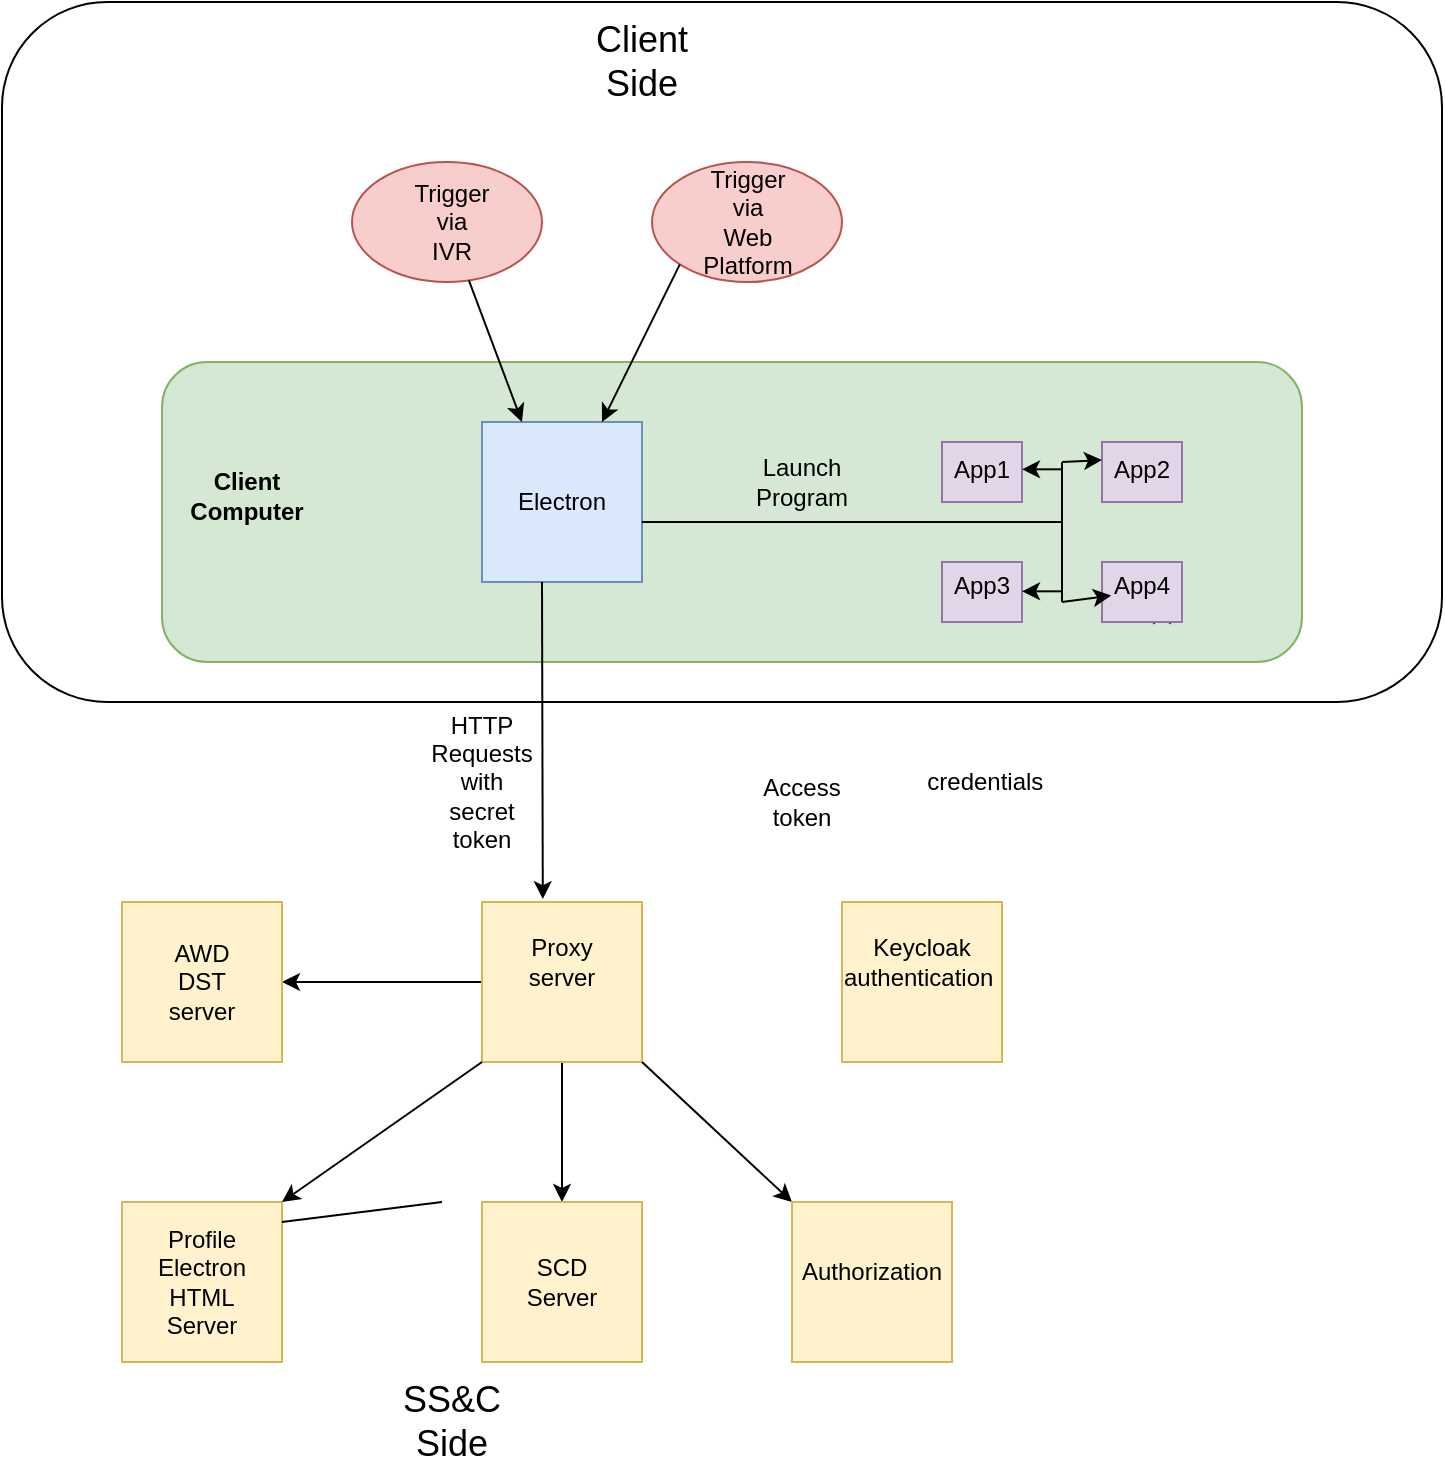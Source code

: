 <mxfile version="13.7.3" type="device"><diagram id="HDKPWPDtkK6iDPYPs2M5" name="Page-1"><mxGraphModel dx="1422" dy="1844" grid="1" gridSize="10" guides="1" tooltips="1" connect="1" arrows="1" fold="1" page="1" pageScale="1" pageWidth="850" pageHeight="1100" math="0" shadow="0"><root><mxCell id="0"/><mxCell id="1" parent="0"/><mxCell id="BuHNSvVDt8pBy_iFUTU8-83" value="" style="rounded=1;whiteSpace=wrap;html=1;fontSize=18;" vertex="1" parent="1"><mxGeometry x="120" y="-10" width="720" height="350" as="geometry"/></mxCell><mxCell id="BuHNSvVDt8pBy_iFUTU8-81" value="" style="rounded=1;whiteSpace=wrap;html=1;fontSize=18;fillColor=#d5e8d4;strokeColor=#82b366;" vertex="1" parent="1"><mxGeometry x="200" y="170" width="570" height="150" as="geometry"/></mxCell><mxCell id="BuHNSvVDt8pBy_iFUTU8-25" value="" style="ellipse;whiteSpace=wrap;html=1;fillColor=#f8cecc;strokeColor=#b85450;" vertex="1" parent="1"><mxGeometry x="445" y="70" width="95" height="60" as="geometry"/></mxCell><mxCell id="fn7Tz4UXbutvwsO9UXYx-1" value="" style="whiteSpace=wrap;html=1;aspect=fixed;fillColor=#dae8fc;strokeColor=#6c8ebf;" parent="1" vertex="1"><mxGeometry x="360" y="200" width="80" height="80" as="geometry"/></mxCell><mxCell id="fn7Tz4UXbutvwsO9UXYx-2" value="" style="whiteSpace=wrap;html=1;aspect=fixed;fillColor=#fff2cc;strokeColor=#d6b656;" parent="1" vertex="1"><mxGeometry x="540" y="440" width="80" height="80" as="geometry"/></mxCell><mxCell id="fn7Tz4UXbutvwsO9UXYx-6" value="" style="ellipse;whiteSpace=wrap;html=1;fillColor=#f8cecc;strokeColor=#b85450;" parent="1" vertex="1"><mxGeometry x="295" y="70" width="95" height="60" as="geometry"/></mxCell><mxCell id="fn7Tz4UXbutvwsO9UXYx-8" value="Electron" style="text;html=1;strokeColor=none;fillColor=none;align=center;verticalAlign=middle;whiteSpace=wrap;rounded=0;" parent="1" vertex="1"><mxGeometry x="380" y="230" width="40" height="20" as="geometry"/></mxCell><mxCell id="fn7Tz4UXbutvwsO9UXYx-16" value="Keycloak&lt;br&gt;authentication&amp;nbsp;" style="text;html=1;strokeColor=none;fillColor=none;align=center;verticalAlign=middle;whiteSpace=wrap;rounded=0;" parent="1" vertex="1"><mxGeometry x="555" y="445" width="50" height="50" as="geometry"/></mxCell><mxCell id="fn7Tz4UXbutvwsO9UXYx-19" value="Trigger via&lt;br&gt;IVR" style="text;html=1;strokeColor=none;fillColor=none;align=center;verticalAlign=middle;whiteSpace=wrap;rounded=0;" parent="1" vertex="1"><mxGeometry x="320" y="90" width="50" height="20" as="geometry"/></mxCell><mxCell id="fn7Tz4UXbutvwsO9UXYx-21" value="&amp;nbsp;credentials" style="text;html=1;strokeColor=none;fillColor=none;align=center;verticalAlign=middle;whiteSpace=wrap;rounded=0;" parent="1" vertex="1"><mxGeometry x="590" y="370" width="40" height="20" as="geometry"/></mxCell><mxCell id="fn7Tz4UXbutvwsO9UXYx-25" value="Access token" style="text;html=1;strokeColor=none;fillColor=none;align=center;verticalAlign=middle;whiteSpace=wrap;rounded=0;" parent="1" vertex="1"><mxGeometry x="500" y="380" width="40" height="20" as="geometry"/></mxCell><mxCell id="fn7Tz4UXbutvwsO9UXYx-32" value="" style="edgeStyle=orthogonalEdgeStyle;rounded=0;orthogonalLoop=1;jettySize=auto;html=1;" parent="1" source="fn7Tz4UXbutvwsO9UXYx-26" target="fn7Tz4UXbutvwsO9UXYx-31" edge="1"><mxGeometry relative="1" as="geometry"/></mxCell><mxCell id="fn7Tz4UXbutvwsO9UXYx-37" value="" style="edgeStyle=orthogonalEdgeStyle;rounded=0;orthogonalLoop=1;jettySize=auto;html=1;" parent="1" source="fn7Tz4UXbutvwsO9UXYx-26" target="fn7Tz4UXbutvwsO9UXYx-36" edge="1"><mxGeometry relative="1" as="geometry"/></mxCell><mxCell id="fn7Tz4UXbutvwsO9UXYx-26" value="" style="whiteSpace=wrap;html=1;aspect=fixed;fillColor=#fff2cc;strokeColor=#d6b656;" parent="1" vertex="1"><mxGeometry x="360" y="440" width="80" height="80" as="geometry"/></mxCell><mxCell id="fn7Tz4UXbutvwsO9UXYx-28" value="Proxy server" style="text;html=1;strokeColor=none;fillColor=none;align=center;verticalAlign=middle;whiteSpace=wrap;rounded=0;" parent="1" vertex="1"><mxGeometry x="380" y="460" width="40" height="20" as="geometry"/></mxCell><mxCell id="fn7Tz4UXbutvwsO9UXYx-29" value="" style="whiteSpace=wrap;html=1;aspect=fixed;fillColor=#fff2cc;strokeColor=#d6b656;" parent="1" vertex="1"><mxGeometry x="180" y="590" width="80" height="80" as="geometry"/></mxCell><mxCell id="BuHNSvVDt8pBy_iFUTU8-84" style="edgeStyle=orthogonalEdgeStyle;rounded=0;orthogonalLoop=1;jettySize=auto;html=1;exitX=0.75;exitY=1;exitDx=0;exitDy=0;entryX=1.134;entryY=0.823;entryDx=0;entryDy=0;entryPerimeter=0;fontSize=18;" edge="1" parent="1" source="fn7Tz4UXbutvwsO9UXYx-31" target="fn7Tz4UXbutvwsO9UXYx-34"><mxGeometry relative="1" as="geometry"/></mxCell><mxCell id="fn7Tz4UXbutvwsO9UXYx-31" value="" style="whiteSpace=wrap;html=1;aspect=fixed;fillColor=#fff2cc;strokeColor=#d6b656;" parent="1" vertex="1"><mxGeometry x="360" y="590" width="80" height="80" as="geometry"/></mxCell><mxCell id="fn7Tz4UXbutvwsO9UXYx-34" value="SCD Server" style="text;html=1;strokeColor=none;fillColor=none;align=center;verticalAlign=middle;whiteSpace=wrap;rounded=0;" parent="1" vertex="1"><mxGeometry x="380" y="620" width="40" height="20" as="geometry"/></mxCell><mxCell id="fn7Tz4UXbutvwsO9UXYx-35" value="Profile Electron HTML Server" style="text;html=1;strokeColor=none;fillColor=none;align=center;verticalAlign=middle;whiteSpace=wrap;rounded=0;" parent="1" vertex="1"><mxGeometry x="200" y="620" width="40" height="20" as="geometry"/></mxCell><mxCell id="fn7Tz4UXbutvwsO9UXYx-36" value="" style="whiteSpace=wrap;html=1;aspect=fixed;fillColor=#fff2cc;strokeColor=#d6b656;" parent="1" vertex="1"><mxGeometry x="180" y="440" width="80" height="80" as="geometry"/></mxCell><mxCell id="fn7Tz4UXbutvwsO9UXYx-38" value="AWD DST server" style="text;html=1;strokeColor=none;fillColor=none;align=center;verticalAlign=middle;whiteSpace=wrap;rounded=0;" parent="1" vertex="1"><mxGeometry x="200" y="470" width="40" height="20" as="geometry"/></mxCell><mxCell id="fn7Tz4UXbutvwsO9UXYx-43" value="Client Side" style="text;html=1;strokeColor=none;fillColor=none;align=center;verticalAlign=middle;whiteSpace=wrap;rounded=0;fontSize=18;" parent="1" vertex="1"><mxGeometry x="420" y="10" width="40" height="20" as="geometry"/></mxCell><mxCell id="fn7Tz4UXbutvwsO9UXYx-49" value="Client Computer" style="text;html=1;strokeColor=none;fillColor=none;align=center;verticalAlign=middle;whiteSpace=wrap;rounded=0;fontStyle=1" parent="1" vertex="1"><mxGeometry x="215" y="214" width="55" height="46" as="geometry"/></mxCell><mxCell id="BuHNSvVDt8pBy_iFUTU8-23" value="Trigger&lt;br&gt;via&lt;br&gt;Web Platform" style="text;html=1;strokeColor=none;fillColor=none;align=center;verticalAlign=middle;whiteSpace=wrap;rounded=0;" vertex="1" parent="1"><mxGeometry x="472.5" y="90" width="40" height="20" as="geometry"/></mxCell><mxCell id="BuHNSvVDt8pBy_iFUTU8-24" value="" style="endArrow=classic;html=1;entryX=0.25;entryY=0;entryDx=0;entryDy=0;" edge="1" parent="1" source="fn7Tz4UXbutvwsO9UXYx-6" target="fn7Tz4UXbutvwsO9UXYx-1"><mxGeometry width="50" height="50" relative="1" as="geometry"><mxPoint x="315" y="230" as="sourcePoint"/><mxPoint x="255" y="180" as="targetPoint"/></mxGeometry></mxCell><mxCell id="BuHNSvVDt8pBy_iFUTU8-28" value="" style="endArrow=classic;html=1;exitX=0;exitY=1;exitDx=0;exitDy=0;entryX=0.75;entryY=0;entryDx=0;entryDy=0;" edge="1" parent="1" source="BuHNSvVDt8pBy_iFUTU8-25" target="fn7Tz4UXbutvwsO9UXYx-1"><mxGeometry width="50" height="50" relative="1" as="geometry"><mxPoint x="470" y="190" as="sourcePoint"/><mxPoint x="400" y="180" as="targetPoint"/></mxGeometry></mxCell><mxCell id="BuHNSvVDt8pBy_iFUTU8-29" value="Launch&lt;br&gt;Program" style="text;html=1;strokeColor=none;fillColor=none;align=center;verticalAlign=middle;whiteSpace=wrap;rounded=0;" vertex="1" parent="1"><mxGeometry x="500" y="220" width="40" height="20" as="geometry"/></mxCell><mxCell id="BuHNSvVDt8pBy_iFUTU8-34" value="" style="rounded=0;whiteSpace=wrap;html=1;fillColor=#e1d5e7;strokeColor=#9673a6;" vertex="1" parent="1"><mxGeometry x="590" y="210" width="40" height="30" as="geometry"/></mxCell><mxCell id="BuHNSvVDt8pBy_iFUTU8-35" value="App1" style="text;html=1;strokeColor=none;fillColor=none;align=center;verticalAlign=middle;whiteSpace=wrap;rounded=0;" vertex="1" parent="1"><mxGeometry x="590" y="214" width="40" height="20" as="geometry"/></mxCell><mxCell id="BuHNSvVDt8pBy_iFUTU8-41" value="" style="rounded=0;whiteSpace=wrap;html=1;fillColor=#e1d5e7;strokeColor=#9673a6;" vertex="1" parent="1"><mxGeometry x="670" y="210" width="40" height="30" as="geometry"/></mxCell><mxCell id="BuHNSvVDt8pBy_iFUTU8-43" value="App2" style="text;html=1;strokeColor=none;fillColor=none;align=center;verticalAlign=middle;whiteSpace=wrap;rounded=0;" vertex="1" parent="1"><mxGeometry x="670" y="214" width="40" height="20" as="geometry"/></mxCell><mxCell id="BuHNSvVDt8pBy_iFUTU8-49" value="" style="rounded=0;whiteSpace=wrap;html=1;fillColor=#e1d5e7;strokeColor=#9673a6;" vertex="1" parent="1"><mxGeometry x="590" y="270" width="40" height="30" as="geometry"/></mxCell><mxCell id="BuHNSvVDt8pBy_iFUTU8-54" style="edgeStyle=orthogonalEdgeStyle;rounded=0;orthogonalLoop=1;jettySize=auto;html=1;exitX=0.75;exitY=1;exitDx=0;exitDy=0;entryX=0.75;entryY=1;entryDx=0;entryDy=0;" edge="1" parent="1" source="BuHNSvVDt8pBy_iFUTU8-51" target="BuHNSvVDt8pBy_iFUTU8-46"><mxGeometry relative="1" as="geometry"/></mxCell><mxCell id="BuHNSvVDt8pBy_iFUTU8-51" value="" style="rounded=0;whiteSpace=wrap;html=1;fillColor=#e1d5e7;strokeColor=#9673a6;" vertex="1" parent="1"><mxGeometry x="670" y="270" width="40" height="30" as="geometry"/></mxCell><mxCell id="BuHNSvVDt8pBy_iFUTU8-46" value="App4" style="text;html=1;strokeColor=none;fillColor=none;align=center;verticalAlign=middle;whiteSpace=wrap;rounded=0;" vertex="1" parent="1"><mxGeometry x="670" y="272" width="40" height="20" as="geometry"/></mxCell><mxCell id="BuHNSvVDt8pBy_iFUTU8-56" value="App3" style="text;html=1;strokeColor=none;fillColor=none;align=center;verticalAlign=middle;whiteSpace=wrap;rounded=0;" vertex="1" parent="1"><mxGeometry x="590" y="272" width="40" height="20" as="geometry"/></mxCell><mxCell id="BuHNSvVDt8pBy_iFUTU8-63" value="HTTP&lt;br&gt;Requests&lt;br&gt;with&lt;br&gt;secret token" style="text;html=1;strokeColor=none;fillColor=none;align=center;verticalAlign=middle;whiteSpace=wrap;rounded=0;" vertex="1" parent="1"><mxGeometry x="340" y="370" width="40" height="20" as="geometry"/></mxCell><mxCell id="BuHNSvVDt8pBy_iFUTU8-66" value="SS&amp;amp;C&lt;br&gt;Side" style="text;html=1;strokeColor=none;fillColor=none;align=center;verticalAlign=middle;whiteSpace=wrap;rounded=0;fontSize=18;" vertex="1" parent="1"><mxGeometry x="325" y="690" width="40" height="20" as="geometry"/></mxCell><mxCell id="BuHNSvVDt8pBy_iFUTU8-73" value="" style="endArrow=none;html=1;fontSize=18;" edge="1" parent="1"><mxGeometry width="50" height="50" relative="1" as="geometry"><mxPoint x="440" y="250" as="sourcePoint"/><mxPoint x="650" y="250" as="targetPoint"/></mxGeometry></mxCell><mxCell id="BuHNSvVDt8pBy_iFUTU8-74" value="" style="endArrow=none;html=1;fontSize=18;" edge="1" parent="1"><mxGeometry width="50" height="50" relative="1" as="geometry"><mxPoint x="650" y="250" as="sourcePoint"/><mxPoint x="650" y="220" as="targetPoint"/></mxGeometry></mxCell><mxCell id="BuHNSvVDt8pBy_iFUTU8-75" value="" style="endArrow=none;html=1;fontSize=18;" edge="1" parent="1"><mxGeometry width="50" height="50" relative="1" as="geometry"><mxPoint x="650" y="290" as="sourcePoint"/><mxPoint x="650" y="250" as="targetPoint"/></mxGeometry></mxCell><mxCell id="BuHNSvVDt8pBy_iFUTU8-77" value="" style="endArrow=classic;html=1;fontSize=18;entryX=0;entryY=0.25;entryDx=0;entryDy=0;" edge="1" parent="1" target="BuHNSvVDt8pBy_iFUTU8-43"><mxGeometry width="50" height="50" relative="1" as="geometry"><mxPoint x="650" y="220" as="sourcePoint"/><mxPoint x="700" y="170" as="targetPoint"/></mxGeometry></mxCell><mxCell id="BuHNSvVDt8pBy_iFUTU8-78" value="" style="endArrow=classic;html=1;fontSize=18;" edge="1" parent="1"><mxGeometry width="50" height="50" relative="1" as="geometry"><mxPoint x="650" y="223.66" as="sourcePoint"/><mxPoint x="630" y="223.66" as="targetPoint"/></mxGeometry></mxCell><mxCell id="BuHNSvVDt8pBy_iFUTU8-79" value="" style="endArrow=classic;html=1;fontSize=18;entryX=0.114;entryY=0.74;entryDx=0;entryDy=0;entryPerimeter=0;" edge="1" parent="1" target="BuHNSvVDt8pBy_iFUTU8-46"><mxGeometry width="50" height="50" relative="1" as="geometry"><mxPoint x="650" y="290" as="sourcePoint"/><mxPoint x="700" y="240" as="targetPoint"/></mxGeometry></mxCell><mxCell id="BuHNSvVDt8pBy_iFUTU8-80" value="" style="endArrow=classic;html=1;fontSize=18;" edge="1" parent="1"><mxGeometry width="50" height="50" relative="1" as="geometry"><mxPoint x="650" y="284.66" as="sourcePoint"/><mxPoint x="630" y="284.66" as="targetPoint"/></mxGeometry></mxCell><mxCell id="BuHNSvVDt8pBy_iFUTU8-86" value="" style="endArrow=classic;html=1;fontSize=18;entryX=0.38;entryY=-0.018;entryDx=0;entryDy=0;entryPerimeter=0;" edge="1" parent="1" target="fn7Tz4UXbutvwsO9UXYx-26"><mxGeometry width="50" height="50" relative="1" as="geometry"><mxPoint x="390" y="280" as="sourcePoint"/><mxPoint x="390" y="340" as="targetPoint"/></mxGeometry></mxCell><mxCell id="BuHNSvVDt8pBy_iFUTU8-87" value="" style="endArrow=classic;html=1;fontSize=18;entryX=1;entryY=0;entryDx=0;entryDy=0;exitX=0;exitY=1;exitDx=0;exitDy=0;" edge="1" parent="1" source="fn7Tz4UXbutvwsO9UXYx-26" target="fn7Tz4UXbutvwsO9UXYx-29"><mxGeometry width="50" height="50" relative="1" as="geometry"><mxPoint x="360" y="500" as="sourcePoint"/><mxPoint x="310" y="580" as="targetPoint"/></mxGeometry></mxCell><mxCell id="BuHNSvVDt8pBy_iFUTU8-88" value="" style="endArrow=classic;html=1;fontSize=18;entryX=0;entryY=0;entryDx=0;entryDy=0;" edge="1" parent="1" target="BuHNSvVDt8pBy_iFUTU8-89"><mxGeometry width="50" height="50" relative="1" as="geometry"><mxPoint x="440" y="520" as="sourcePoint"/><mxPoint x="520" y="580" as="targetPoint"/></mxGeometry></mxCell><mxCell id="BuHNSvVDt8pBy_iFUTU8-89" value="" style="whiteSpace=wrap;html=1;aspect=fixed;fillColor=#fff2cc;strokeColor=#d6b656;" vertex="1" parent="1"><mxGeometry x="515" y="590" width="80" height="80" as="geometry"/></mxCell><mxCell id="BuHNSvVDt8pBy_iFUTU8-93" value="Authorization" style="text;html=1;strokeColor=none;fillColor=none;align=center;verticalAlign=middle;whiteSpace=wrap;rounded=0;" vertex="1" parent="1"><mxGeometry x="530" y="600" width="50" height="50" as="geometry"/></mxCell><mxCell id="BuHNSvVDt8pBy_iFUTU8-94" value="" style="endArrow=none;html=1;fontSize=18;" edge="1" parent="1"><mxGeometry width="50" height="50" relative="1" as="geometry"><mxPoint x="260" y="600" as="sourcePoint"/><mxPoint x="340" y="590" as="targetPoint"/></mxGeometry></mxCell></root></mxGraphModel></diagram></mxfile>